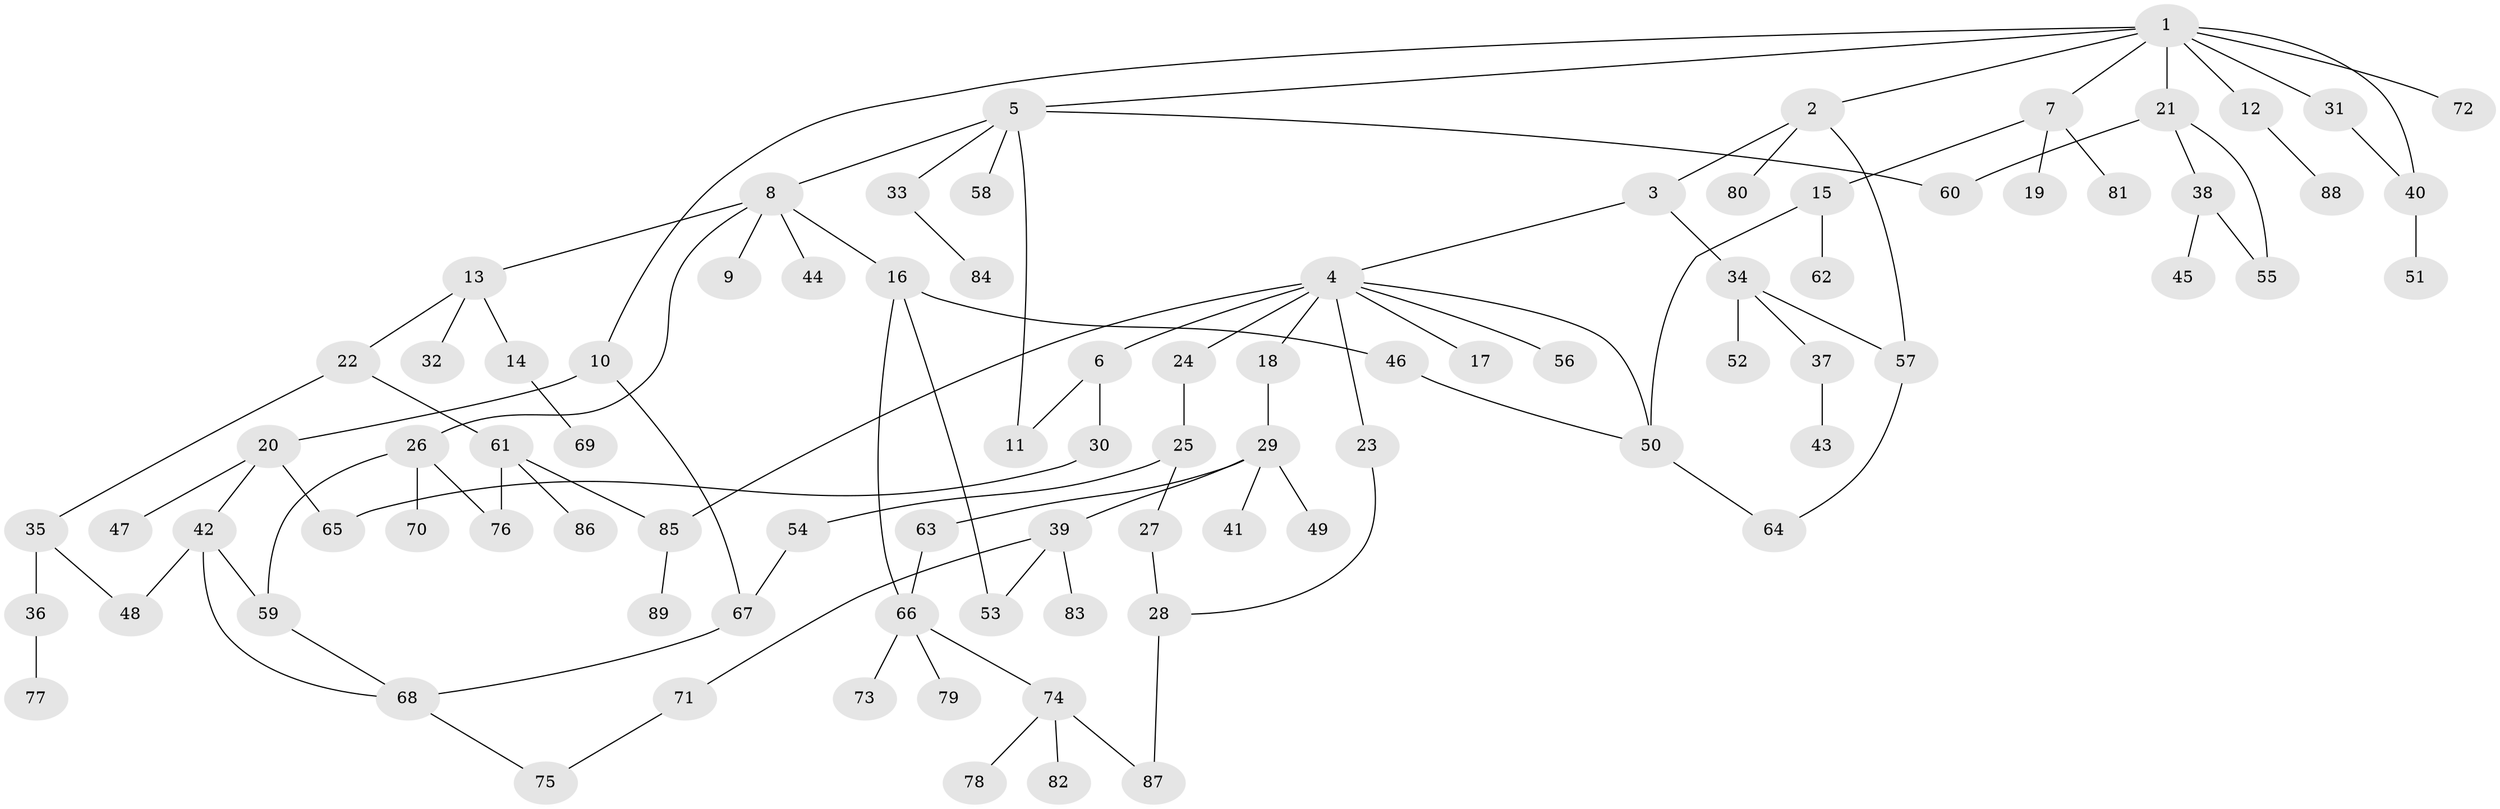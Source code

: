 // Generated by graph-tools (version 1.1) at 2025/10/02/27/25 16:10:52]
// undirected, 89 vertices, 109 edges
graph export_dot {
graph [start="1"]
  node [color=gray90,style=filled];
  1;
  2;
  3;
  4;
  5;
  6;
  7;
  8;
  9;
  10;
  11;
  12;
  13;
  14;
  15;
  16;
  17;
  18;
  19;
  20;
  21;
  22;
  23;
  24;
  25;
  26;
  27;
  28;
  29;
  30;
  31;
  32;
  33;
  34;
  35;
  36;
  37;
  38;
  39;
  40;
  41;
  42;
  43;
  44;
  45;
  46;
  47;
  48;
  49;
  50;
  51;
  52;
  53;
  54;
  55;
  56;
  57;
  58;
  59;
  60;
  61;
  62;
  63;
  64;
  65;
  66;
  67;
  68;
  69;
  70;
  71;
  72;
  73;
  74;
  75;
  76;
  77;
  78;
  79;
  80;
  81;
  82;
  83;
  84;
  85;
  86;
  87;
  88;
  89;
  1 -- 2;
  1 -- 5;
  1 -- 7;
  1 -- 10;
  1 -- 12;
  1 -- 21;
  1 -- 31;
  1 -- 40;
  1 -- 72;
  2 -- 3;
  2 -- 80;
  2 -- 57;
  3 -- 4;
  3 -- 34;
  4 -- 6;
  4 -- 17;
  4 -- 18;
  4 -- 23;
  4 -- 24;
  4 -- 50;
  4 -- 56;
  4 -- 85;
  5 -- 8;
  5 -- 11;
  5 -- 33;
  5 -- 58;
  5 -- 60;
  6 -- 30;
  6 -- 11;
  7 -- 15;
  7 -- 19;
  7 -- 81;
  8 -- 9;
  8 -- 13;
  8 -- 16;
  8 -- 26;
  8 -- 44;
  10 -- 20;
  10 -- 67;
  12 -- 88;
  13 -- 14;
  13 -- 22;
  13 -- 32;
  14 -- 69;
  15 -- 62;
  15 -- 50;
  16 -- 46;
  16 -- 53;
  16 -- 66;
  18 -- 29;
  20 -- 42;
  20 -- 47;
  20 -- 65;
  21 -- 38;
  21 -- 55;
  21 -- 60;
  22 -- 35;
  22 -- 61;
  23 -- 28;
  24 -- 25;
  25 -- 27;
  25 -- 54;
  26 -- 59;
  26 -- 70;
  26 -- 76;
  27 -- 28;
  28 -- 87;
  29 -- 39;
  29 -- 41;
  29 -- 49;
  29 -- 63;
  30 -- 65;
  31 -- 40;
  33 -- 84;
  34 -- 37;
  34 -- 52;
  34 -- 57;
  35 -- 36;
  35 -- 48;
  36 -- 77;
  37 -- 43;
  38 -- 45;
  38 -- 55;
  39 -- 71;
  39 -- 83;
  39 -- 53;
  40 -- 51;
  42 -- 48;
  42 -- 59;
  42 -- 68;
  46 -- 50;
  50 -- 64;
  54 -- 67;
  57 -- 64;
  59 -- 68;
  61 -- 86;
  61 -- 85;
  61 -- 76;
  63 -- 66;
  66 -- 73;
  66 -- 74;
  66 -- 79;
  67 -- 68;
  68 -- 75;
  71 -- 75;
  74 -- 78;
  74 -- 82;
  74 -- 87;
  85 -- 89;
}
